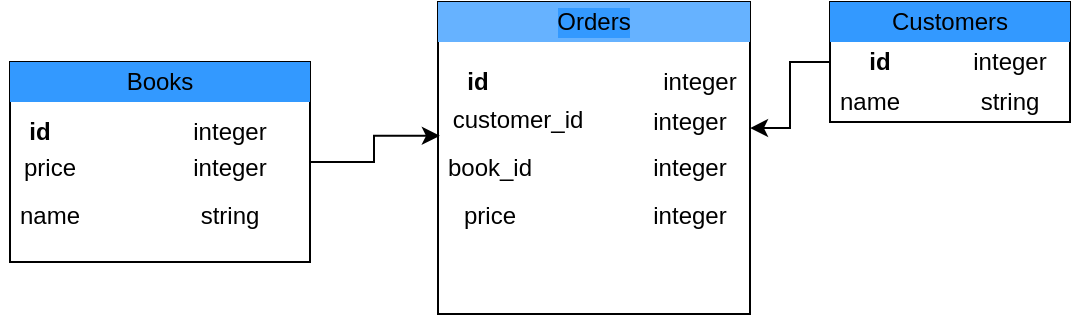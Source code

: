 <mxfile version="12.2.4" pages="1"><diagram id="IOaM9t_JLHqZJk_0bNqH" name="Page-1"><mxGraphModel dx="942" dy="433" grid="1" gridSize="10" guides="1" tooltips="1" connect="1" arrows="1" fold="1" page="1" pageScale="1" pageWidth="850" pageHeight="1100" background="#FFFFFF" math="0" shadow="0"><root><mxCell id="0"/><mxCell id="1" parent="0"/><mxCell id="66" style="edgeStyle=orthogonalEdgeStyle;rounded=0;orthogonalLoop=1;jettySize=auto;html=1;entryX=1;entryY=0.404;entryDx=0;entryDy=0;entryPerimeter=0;" parent="1" source="4" target="5" edge="1"><mxGeometry relative="1" as="geometry"/></mxCell><mxCell id="4" value="" style="rounded=0;whiteSpace=wrap;html=1;fontStyle=1" parent="1" vertex="1"><mxGeometry x="440" y="160" width="120" height="60" as="geometry"/></mxCell><mxCell id="5" value="" style="whiteSpace=wrap;html=1;aspect=fixed;" parent="1" vertex="1"><mxGeometry x="244" y="160" width="156" height="156" as="geometry"/></mxCell><mxCell id="64" style="edgeStyle=orthogonalEdgeStyle;rounded=0;orthogonalLoop=1;jettySize=auto;html=1;entryX=0.006;entryY=0.429;entryDx=0;entryDy=0;entryPerimeter=0;" parent="1" source="6" target="5" edge="1"><mxGeometry relative="1" as="geometry"/></mxCell><mxCell id="6" value="" style="rounded=0;whiteSpace=wrap;html=1;" parent="1" vertex="1"><mxGeometry x="30" y="190" width="150" height="100" as="geometry"/></mxCell><mxCell id="9" value="" style="endArrow=classic;startArrow=classic;html=1;strokeColor=none;" parent="1" edge="1"><mxGeometry width="50" height="50" relative="1" as="geometry"><mxPoint x="150" y="180" as="sourcePoint"/><mxPoint x="150" y="230" as="targetPoint"/><Array as="points"><mxPoint x="90" y="270"/></Array></mxGeometry></mxCell><mxCell id="21" value="Customers" style="text;html=1;strokeColor=none;fillColor=#3399FF;align=center;verticalAlign=middle;whiteSpace=wrap;rounded=0;labelBackgroundColor=#3399FF;labelBorderColor=none;" parent="1" vertex="1"><mxGeometry x="440" y="160" width="120" height="20" as="geometry"/></mxCell><mxCell id="22" value="Books" style="text;html=1;strokeColor=none;fillColor=#3399FF;align=center;verticalAlign=middle;whiteSpace=wrap;rounded=0;labelBackgroundColor=#3399FF;" parent="1" vertex="1"><mxGeometry x="30" y="190" width="150" height="20" as="geometry"/></mxCell><mxCell id="23" value="Orders" style="text;html=1;strokeColor=none;fillColor=#66B2FF;align=center;verticalAlign=middle;whiteSpace=wrap;rounded=0;labelBackgroundColor=#3399FF;" parent="1" vertex="1"><mxGeometry x="244" y="160" width="156" height="20" as="geometry"/></mxCell><mxCell id="24" value="id" style="text;html=1;strokeColor=none;fillColor=none;align=center;verticalAlign=middle;whiteSpace=wrap;rounded=0;labelBackgroundColor=#FFFFFF;fontStyle=1" parent="1" vertex="1"><mxGeometry x="450" y="180" width="30" height="20" as="geometry"/></mxCell><mxCell id="25" value="integer" style="text;html=1;strokeColor=none;fillColor=none;align=center;verticalAlign=middle;whiteSpace=wrap;rounded=0;labelBackgroundColor=#FFFFFF;" parent="1" vertex="1"><mxGeometry x="510" y="180" width="40" height="20" as="geometry"/></mxCell><mxCell id="26" value="&lt;span style=&quot;font-weight: normal&quot;&gt;name&lt;/span&gt;" style="text;html=1;strokeColor=none;fillColor=none;align=center;verticalAlign=middle;whiteSpace=wrap;rounded=0;labelBackgroundColor=#FFFFFF;fontStyle=1" parent="1" vertex="1"><mxGeometry x="440" y="200" width="40" height="20" as="geometry"/></mxCell><mxCell id="27" value="string" style="text;html=1;strokeColor=none;fillColor=none;align=center;verticalAlign=middle;whiteSpace=wrap;rounded=0;labelBackgroundColor=#FFFFFF;" parent="1" vertex="1"><mxGeometry x="510" y="200" width="40" height="20" as="geometry"/></mxCell><mxCell id="28" value="integer" style="text;html=1;strokeColor=none;fillColor=none;align=center;verticalAlign=middle;whiteSpace=wrap;rounded=0;labelBackgroundColor=#FFFFFF;" parent="1" vertex="1"><mxGeometry x="355" y="190" width="40" height="20" as="geometry"/></mxCell><mxCell id="30" value="&lt;b&gt;id&lt;/b&gt;" style="text;html=1;strokeColor=none;fillColor=none;align=center;verticalAlign=middle;whiteSpace=wrap;rounded=0;labelBackgroundColor=#FFFFFF;" parent="1" vertex="1"><mxGeometry x="244" y="190" width="40" height="20" as="geometry"/></mxCell><mxCell id="31" value="&lt;b&gt;id&lt;/b&gt;" style="text;html=1;strokeColor=none;fillColor=none;align=center;verticalAlign=middle;whiteSpace=wrap;rounded=0;labelBackgroundColor=#FFFFFF;" parent="1" vertex="1"><mxGeometry x="25" y="215" width="40" height="20" as="geometry"/></mxCell><mxCell id="32" value="integer" style="text;html=1;strokeColor=none;fillColor=none;align=center;verticalAlign=middle;whiteSpace=wrap;rounded=0;labelBackgroundColor=#FFFFFF;" parent="1" vertex="1"><mxGeometry x="120" y="215" width="40" height="20" as="geometry"/></mxCell><mxCell id="33" value="customer_id" style="text;html=1;strokeColor=none;fillColor=none;align=center;verticalAlign=middle;whiteSpace=wrap;rounded=0;labelBackgroundColor=#FFFFFF;" parent="1" vertex="1"><mxGeometry x="264" y="208.5" width="40" height="20" as="geometry"/></mxCell><mxCell id="34" value="integer" style="text;html=1;strokeColor=none;fillColor=none;align=center;verticalAlign=middle;whiteSpace=wrap;rounded=0;labelBackgroundColor=#FFFFFF;" parent="1" vertex="1"><mxGeometry x="350" y="210" width="40" height="20" as="geometry"/></mxCell><mxCell id="35" value="price" style="text;html=1;strokeColor=none;fillColor=none;align=center;verticalAlign=middle;whiteSpace=wrap;rounded=0;labelBackgroundColor=#FFFFFF;" parent="1" vertex="1"><mxGeometry x="30" y="232.5" width="40" height="20" as="geometry"/></mxCell><mxCell id="36" value="integer&lt;br&gt;" style="text;html=1;strokeColor=none;fillColor=none;align=center;verticalAlign=middle;whiteSpace=wrap;rounded=0;labelBackgroundColor=#FFFFFF;" parent="1" vertex="1"><mxGeometry x="120" y="232.5" width="40" height="20" as="geometry"/></mxCell><mxCell id="44" value="string" style="text;html=1;strokeColor=none;fillColor=none;align=center;verticalAlign=middle;whiteSpace=wrap;rounded=0;" parent="1" vertex="1"><mxGeometry x="120" y="257" width="40" height="20" as="geometry"/></mxCell><mxCell id="47" value="price" style="text;html=1;strokeColor=none;fillColor=none;align=center;verticalAlign=middle;whiteSpace=wrap;rounded=0;" parent="1" vertex="1"><mxGeometry x="250" y="257" width="40" height="20" as="geometry"/></mxCell><mxCell id="48" value="integer" style="text;html=1;strokeColor=none;fillColor=none;align=center;verticalAlign=middle;whiteSpace=wrap;rounded=0;" parent="1" vertex="1"><mxGeometry x="350" y="257" width="40" height="20" as="geometry"/></mxCell><mxCell id="61" value="name" style="text;html=1;strokeColor=none;fillColor=none;align=center;verticalAlign=middle;whiteSpace=wrap;rounded=0;" parent="1" vertex="1"><mxGeometry x="30" y="257" width="40" height="20" as="geometry"/></mxCell><mxCell id="62" value="book_id" style="text;html=1;strokeColor=none;fillColor=none;align=center;verticalAlign=middle;whiteSpace=wrap;rounded=0;" parent="1" vertex="1"><mxGeometry x="250" y="232.5" width="40" height="20" as="geometry"/></mxCell><mxCell id="63" value="integer" style="text;html=1;strokeColor=none;fillColor=none;align=center;verticalAlign=middle;whiteSpace=wrap;rounded=0;" parent="1" vertex="1"><mxGeometry x="350" y="232.5" width="40" height="20" as="geometry"/></mxCell></root></mxGraphModel></diagram></mxfile>